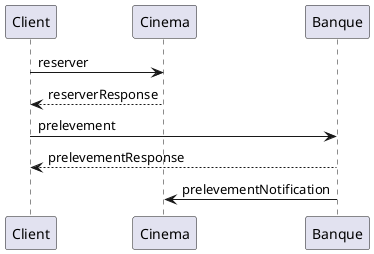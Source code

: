 @startuml
Client -> Cinema: reserver
Cinema --> Client: reserverResponse
Client -> Banque: prelevement
Banque --> Client: prelevementResponse
Banque -> Cinema: prelevementNotification
@enduml